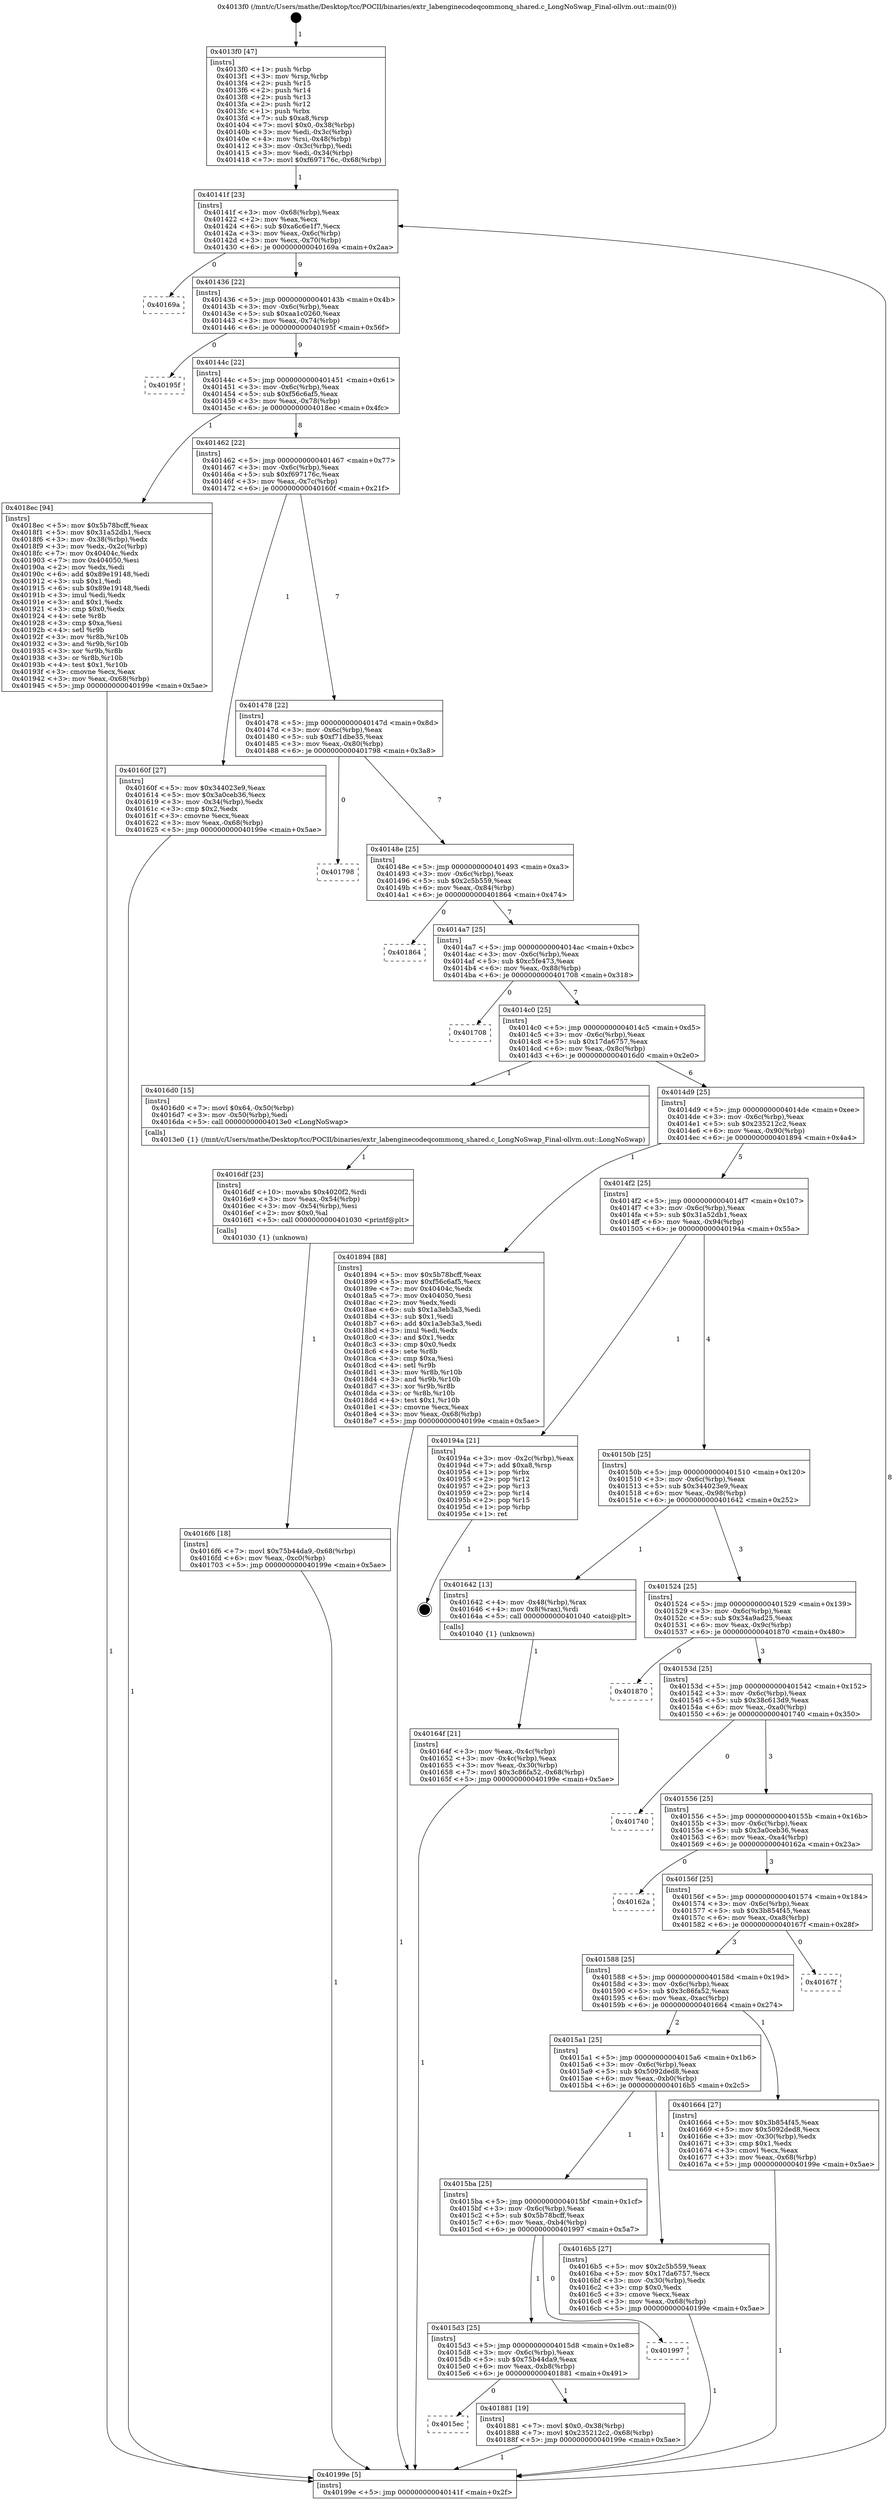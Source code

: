 digraph "0x4013f0" {
  label = "0x4013f0 (/mnt/c/Users/mathe/Desktop/tcc/POCII/binaries/extr_labenginecodeqcommonq_shared.c_LongNoSwap_Final-ollvm.out::main(0))"
  labelloc = "t"
  node[shape=record]

  Entry [label="",width=0.3,height=0.3,shape=circle,fillcolor=black,style=filled]
  "0x40141f" [label="{
     0x40141f [23]\l
     | [instrs]\l
     &nbsp;&nbsp;0x40141f \<+3\>: mov -0x68(%rbp),%eax\l
     &nbsp;&nbsp;0x401422 \<+2\>: mov %eax,%ecx\l
     &nbsp;&nbsp;0x401424 \<+6\>: sub $0xa6c6e1f7,%ecx\l
     &nbsp;&nbsp;0x40142a \<+3\>: mov %eax,-0x6c(%rbp)\l
     &nbsp;&nbsp;0x40142d \<+3\>: mov %ecx,-0x70(%rbp)\l
     &nbsp;&nbsp;0x401430 \<+6\>: je 000000000040169a \<main+0x2aa\>\l
  }"]
  "0x40169a" [label="{
     0x40169a\l
  }", style=dashed]
  "0x401436" [label="{
     0x401436 [22]\l
     | [instrs]\l
     &nbsp;&nbsp;0x401436 \<+5\>: jmp 000000000040143b \<main+0x4b\>\l
     &nbsp;&nbsp;0x40143b \<+3\>: mov -0x6c(%rbp),%eax\l
     &nbsp;&nbsp;0x40143e \<+5\>: sub $0xaa1c0260,%eax\l
     &nbsp;&nbsp;0x401443 \<+3\>: mov %eax,-0x74(%rbp)\l
     &nbsp;&nbsp;0x401446 \<+6\>: je 000000000040195f \<main+0x56f\>\l
  }"]
  Exit [label="",width=0.3,height=0.3,shape=circle,fillcolor=black,style=filled,peripheries=2]
  "0x40195f" [label="{
     0x40195f\l
  }", style=dashed]
  "0x40144c" [label="{
     0x40144c [22]\l
     | [instrs]\l
     &nbsp;&nbsp;0x40144c \<+5\>: jmp 0000000000401451 \<main+0x61\>\l
     &nbsp;&nbsp;0x401451 \<+3\>: mov -0x6c(%rbp),%eax\l
     &nbsp;&nbsp;0x401454 \<+5\>: sub $0xf56c6af5,%eax\l
     &nbsp;&nbsp;0x401459 \<+3\>: mov %eax,-0x78(%rbp)\l
     &nbsp;&nbsp;0x40145c \<+6\>: je 00000000004018ec \<main+0x4fc\>\l
  }"]
  "0x4015ec" [label="{
     0x4015ec\l
  }", style=dashed]
  "0x4018ec" [label="{
     0x4018ec [94]\l
     | [instrs]\l
     &nbsp;&nbsp;0x4018ec \<+5\>: mov $0x5b78bcff,%eax\l
     &nbsp;&nbsp;0x4018f1 \<+5\>: mov $0x31a52db1,%ecx\l
     &nbsp;&nbsp;0x4018f6 \<+3\>: mov -0x38(%rbp),%edx\l
     &nbsp;&nbsp;0x4018f9 \<+3\>: mov %edx,-0x2c(%rbp)\l
     &nbsp;&nbsp;0x4018fc \<+7\>: mov 0x40404c,%edx\l
     &nbsp;&nbsp;0x401903 \<+7\>: mov 0x404050,%esi\l
     &nbsp;&nbsp;0x40190a \<+2\>: mov %edx,%edi\l
     &nbsp;&nbsp;0x40190c \<+6\>: add $0x89e19148,%edi\l
     &nbsp;&nbsp;0x401912 \<+3\>: sub $0x1,%edi\l
     &nbsp;&nbsp;0x401915 \<+6\>: sub $0x89e19148,%edi\l
     &nbsp;&nbsp;0x40191b \<+3\>: imul %edi,%edx\l
     &nbsp;&nbsp;0x40191e \<+3\>: and $0x1,%edx\l
     &nbsp;&nbsp;0x401921 \<+3\>: cmp $0x0,%edx\l
     &nbsp;&nbsp;0x401924 \<+4\>: sete %r8b\l
     &nbsp;&nbsp;0x401928 \<+3\>: cmp $0xa,%esi\l
     &nbsp;&nbsp;0x40192b \<+4\>: setl %r9b\l
     &nbsp;&nbsp;0x40192f \<+3\>: mov %r8b,%r10b\l
     &nbsp;&nbsp;0x401932 \<+3\>: and %r9b,%r10b\l
     &nbsp;&nbsp;0x401935 \<+3\>: xor %r9b,%r8b\l
     &nbsp;&nbsp;0x401938 \<+3\>: or %r8b,%r10b\l
     &nbsp;&nbsp;0x40193b \<+4\>: test $0x1,%r10b\l
     &nbsp;&nbsp;0x40193f \<+3\>: cmovne %ecx,%eax\l
     &nbsp;&nbsp;0x401942 \<+3\>: mov %eax,-0x68(%rbp)\l
     &nbsp;&nbsp;0x401945 \<+5\>: jmp 000000000040199e \<main+0x5ae\>\l
  }"]
  "0x401462" [label="{
     0x401462 [22]\l
     | [instrs]\l
     &nbsp;&nbsp;0x401462 \<+5\>: jmp 0000000000401467 \<main+0x77\>\l
     &nbsp;&nbsp;0x401467 \<+3\>: mov -0x6c(%rbp),%eax\l
     &nbsp;&nbsp;0x40146a \<+5\>: sub $0xf697176c,%eax\l
     &nbsp;&nbsp;0x40146f \<+3\>: mov %eax,-0x7c(%rbp)\l
     &nbsp;&nbsp;0x401472 \<+6\>: je 000000000040160f \<main+0x21f\>\l
  }"]
  "0x401881" [label="{
     0x401881 [19]\l
     | [instrs]\l
     &nbsp;&nbsp;0x401881 \<+7\>: movl $0x0,-0x38(%rbp)\l
     &nbsp;&nbsp;0x401888 \<+7\>: movl $0x235212c2,-0x68(%rbp)\l
     &nbsp;&nbsp;0x40188f \<+5\>: jmp 000000000040199e \<main+0x5ae\>\l
  }"]
  "0x40160f" [label="{
     0x40160f [27]\l
     | [instrs]\l
     &nbsp;&nbsp;0x40160f \<+5\>: mov $0x344023e9,%eax\l
     &nbsp;&nbsp;0x401614 \<+5\>: mov $0x3a0ceb36,%ecx\l
     &nbsp;&nbsp;0x401619 \<+3\>: mov -0x34(%rbp),%edx\l
     &nbsp;&nbsp;0x40161c \<+3\>: cmp $0x2,%edx\l
     &nbsp;&nbsp;0x40161f \<+3\>: cmovne %ecx,%eax\l
     &nbsp;&nbsp;0x401622 \<+3\>: mov %eax,-0x68(%rbp)\l
     &nbsp;&nbsp;0x401625 \<+5\>: jmp 000000000040199e \<main+0x5ae\>\l
  }"]
  "0x401478" [label="{
     0x401478 [22]\l
     | [instrs]\l
     &nbsp;&nbsp;0x401478 \<+5\>: jmp 000000000040147d \<main+0x8d\>\l
     &nbsp;&nbsp;0x40147d \<+3\>: mov -0x6c(%rbp),%eax\l
     &nbsp;&nbsp;0x401480 \<+5\>: sub $0xf71dbe35,%eax\l
     &nbsp;&nbsp;0x401485 \<+3\>: mov %eax,-0x80(%rbp)\l
     &nbsp;&nbsp;0x401488 \<+6\>: je 0000000000401798 \<main+0x3a8\>\l
  }"]
  "0x40199e" [label="{
     0x40199e [5]\l
     | [instrs]\l
     &nbsp;&nbsp;0x40199e \<+5\>: jmp 000000000040141f \<main+0x2f\>\l
  }"]
  "0x4013f0" [label="{
     0x4013f0 [47]\l
     | [instrs]\l
     &nbsp;&nbsp;0x4013f0 \<+1\>: push %rbp\l
     &nbsp;&nbsp;0x4013f1 \<+3\>: mov %rsp,%rbp\l
     &nbsp;&nbsp;0x4013f4 \<+2\>: push %r15\l
     &nbsp;&nbsp;0x4013f6 \<+2\>: push %r14\l
     &nbsp;&nbsp;0x4013f8 \<+2\>: push %r13\l
     &nbsp;&nbsp;0x4013fa \<+2\>: push %r12\l
     &nbsp;&nbsp;0x4013fc \<+1\>: push %rbx\l
     &nbsp;&nbsp;0x4013fd \<+7\>: sub $0xa8,%rsp\l
     &nbsp;&nbsp;0x401404 \<+7\>: movl $0x0,-0x38(%rbp)\l
     &nbsp;&nbsp;0x40140b \<+3\>: mov %edi,-0x3c(%rbp)\l
     &nbsp;&nbsp;0x40140e \<+4\>: mov %rsi,-0x48(%rbp)\l
     &nbsp;&nbsp;0x401412 \<+3\>: mov -0x3c(%rbp),%edi\l
     &nbsp;&nbsp;0x401415 \<+3\>: mov %edi,-0x34(%rbp)\l
     &nbsp;&nbsp;0x401418 \<+7\>: movl $0xf697176c,-0x68(%rbp)\l
  }"]
  "0x4015d3" [label="{
     0x4015d3 [25]\l
     | [instrs]\l
     &nbsp;&nbsp;0x4015d3 \<+5\>: jmp 00000000004015d8 \<main+0x1e8\>\l
     &nbsp;&nbsp;0x4015d8 \<+3\>: mov -0x6c(%rbp),%eax\l
     &nbsp;&nbsp;0x4015db \<+5\>: sub $0x75b44da9,%eax\l
     &nbsp;&nbsp;0x4015e0 \<+6\>: mov %eax,-0xb8(%rbp)\l
     &nbsp;&nbsp;0x4015e6 \<+6\>: je 0000000000401881 \<main+0x491\>\l
  }"]
  "0x401798" [label="{
     0x401798\l
  }", style=dashed]
  "0x40148e" [label="{
     0x40148e [25]\l
     | [instrs]\l
     &nbsp;&nbsp;0x40148e \<+5\>: jmp 0000000000401493 \<main+0xa3\>\l
     &nbsp;&nbsp;0x401493 \<+3\>: mov -0x6c(%rbp),%eax\l
     &nbsp;&nbsp;0x401496 \<+5\>: sub $0x2c5b559,%eax\l
     &nbsp;&nbsp;0x40149b \<+6\>: mov %eax,-0x84(%rbp)\l
     &nbsp;&nbsp;0x4014a1 \<+6\>: je 0000000000401864 \<main+0x474\>\l
  }"]
  "0x401997" [label="{
     0x401997\l
  }", style=dashed]
  "0x401864" [label="{
     0x401864\l
  }", style=dashed]
  "0x4014a7" [label="{
     0x4014a7 [25]\l
     | [instrs]\l
     &nbsp;&nbsp;0x4014a7 \<+5\>: jmp 00000000004014ac \<main+0xbc\>\l
     &nbsp;&nbsp;0x4014ac \<+3\>: mov -0x6c(%rbp),%eax\l
     &nbsp;&nbsp;0x4014af \<+5\>: sub $0xc5fe473,%eax\l
     &nbsp;&nbsp;0x4014b4 \<+6\>: mov %eax,-0x88(%rbp)\l
     &nbsp;&nbsp;0x4014ba \<+6\>: je 0000000000401708 \<main+0x318\>\l
  }"]
  "0x4016f6" [label="{
     0x4016f6 [18]\l
     | [instrs]\l
     &nbsp;&nbsp;0x4016f6 \<+7\>: movl $0x75b44da9,-0x68(%rbp)\l
     &nbsp;&nbsp;0x4016fd \<+6\>: mov %eax,-0xc0(%rbp)\l
     &nbsp;&nbsp;0x401703 \<+5\>: jmp 000000000040199e \<main+0x5ae\>\l
  }"]
  "0x401708" [label="{
     0x401708\l
  }", style=dashed]
  "0x4014c0" [label="{
     0x4014c0 [25]\l
     | [instrs]\l
     &nbsp;&nbsp;0x4014c0 \<+5\>: jmp 00000000004014c5 \<main+0xd5\>\l
     &nbsp;&nbsp;0x4014c5 \<+3\>: mov -0x6c(%rbp),%eax\l
     &nbsp;&nbsp;0x4014c8 \<+5\>: sub $0x17da6757,%eax\l
     &nbsp;&nbsp;0x4014cd \<+6\>: mov %eax,-0x8c(%rbp)\l
     &nbsp;&nbsp;0x4014d3 \<+6\>: je 00000000004016d0 \<main+0x2e0\>\l
  }"]
  "0x4016df" [label="{
     0x4016df [23]\l
     | [instrs]\l
     &nbsp;&nbsp;0x4016df \<+10\>: movabs $0x4020f2,%rdi\l
     &nbsp;&nbsp;0x4016e9 \<+3\>: mov %eax,-0x54(%rbp)\l
     &nbsp;&nbsp;0x4016ec \<+3\>: mov -0x54(%rbp),%esi\l
     &nbsp;&nbsp;0x4016ef \<+2\>: mov $0x0,%al\l
     &nbsp;&nbsp;0x4016f1 \<+5\>: call 0000000000401030 \<printf@plt\>\l
     | [calls]\l
     &nbsp;&nbsp;0x401030 \{1\} (unknown)\l
  }"]
  "0x4016d0" [label="{
     0x4016d0 [15]\l
     | [instrs]\l
     &nbsp;&nbsp;0x4016d0 \<+7\>: movl $0x64,-0x50(%rbp)\l
     &nbsp;&nbsp;0x4016d7 \<+3\>: mov -0x50(%rbp),%edi\l
     &nbsp;&nbsp;0x4016da \<+5\>: call 00000000004013e0 \<LongNoSwap\>\l
     | [calls]\l
     &nbsp;&nbsp;0x4013e0 \{1\} (/mnt/c/Users/mathe/Desktop/tcc/POCII/binaries/extr_labenginecodeqcommonq_shared.c_LongNoSwap_Final-ollvm.out::LongNoSwap)\l
  }"]
  "0x4014d9" [label="{
     0x4014d9 [25]\l
     | [instrs]\l
     &nbsp;&nbsp;0x4014d9 \<+5\>: jmp 00000000004014de \<main+0xee\>\l
     &nbsp;&nbsp;0x4014de \<+3\>: mov -0x6c(%rbp),%eax\l
     &nbsp;&nbsp;0x4014e1 \<+5\>: sub $0x235212c2,%eax\l
     &nbsp;&nbsp;0x4014e6 \<+6\>: mov %eax,-0x90(%rbp)\l
     &nbsp;&nbsp;0x4014ec \<+6\>: je 0000000000401894 \<main+0x4a4\>\l
  }"]
  "0x4015ba" [label="{
     0x4015ba [25]\l
     | [instrs]\l
     &nbsp;&nbsp;0x4015ba \<+5\>: jmp 00000000004015bf \<main+0x1cf\>\l
     &nbsp;&nbsp;0x4015bf \<+3\>: mov -0x6c(%rbp),%eax\l
     &nbsp;&nbsp;0x4015c2 \<+5\>: sub $0x5b78bcff,%eax\l
     &nbsp;&nbsp;0x4015c7 \<+6\>: mov %eax,-0xb4(%rbp)\l
     &nbsp;&nbsp;0x4015cd \<+6\>: je 0000000000401997 \<main+0x5a7\>\l
  }"]
  "0x401894" [label="{
     0x401894 [88]\l
     | [instrs]\l
     &nbsp;&nbsp;0x401894 \<+5\>: mov $0x5b78bcff,%eax\l
     &nbsp;&nbsp;0x401899 \<+5\>: mov $0xf56c6af5,%ecx\l
     &nbsp;&nbsp;0x40189e \<+7\>: mov 0x40404c,%edx\l
     &nbsp;&nbsp;0x4018a5 \<+7\>: mov 0x404050,%esi\l
     &nbsp;&nbsp;0x4018ac \<+2\>: mov %edx,%edi\l
     &nbsp;&nbsp;0x4018ae \<+6\>: sub $0x1a3eb3a3,%edi\l
     &nbsp;&nbsp;0x4018b4 \<+3\>: sub $0x1,%edi\l
     &nbsp;&nbsp;0x4018b7 \<+6\>: add $0x1a3eb3a3,%edi\l
     &nbsp;&nbsp;0x4018bd \<+3\>: imul %edi,%edx\l
     &nbsp;&nbsp;0x4018c0 \<+3\>: and $0x1,%edx\l
     &nbsp;&nbsp;0x4018c3 \<+3\>: cmp $0x0,%edx\l
     &nbsp;&nbsp;0x4018c6 \<+4\>: sete %r8b\l
     &nbsp;&nbsp;0x4018ca \<+3\>: cmp $0xa,%esi\l
     &nbsp;&nbsp;0x4018cd \<+4\>: setl %r9b\l
     &nbsp;&nbsp;0x4018d1 \<+3\>: mov %r8b,%r10b\l
     &nbsp;&nbsp;0x4018d4 \<+3\>: and %r9b,%r10b\l
     &nbsp;&nbsp;0x4018d7 \<+3\>: xor %r9b,%r8b\l
     &nbsp;&nbsp;0x4018da \<+3\>: or %r8b,%r10b\l
     &nbsp;&nbsp;0x4018dd \<+4\>: test $0x1,%r10b\l
     &nbsp;&nbsp;0x4018e1 \<+3\>: cmovne %ecx,%eax\l
     &nbsp;&nbsp;0x4018e4 \<+3\>: mov %eax,-0x68(%rbp)\l
     &nbsp;&nbsp;0x4018e7 \<+5\>: jmp 000000000040199e \<main+0x5ae\>\l
  }"]
  "0x4014f2" [label="{
     0x4014f2 [25]\l
     | [instrs]\l
     &nbsp;&nbsp;0x4014f2 \<+5\>: jmp 00000000004014f7 \<main+0x107\>\l
     &nbsp;&nbsp;0x4014f7 \<+3\>: mov -0x6c(%rbp),%eax\l
     &nbsp;&nbsp;0x4014fa \<+5\>: sub $0x31a52db1,%eax\l
     &nbsp;&nbsp;0x4014ff \<+6\>: mov %eax,-0x94(%rbp)\l
     &nbsp;&nbsp;0x401505 \<+6\>: je 000000000040194a \<main+0x55a\>\l
  }"]
  "0x4016b5" [label="{
     0x4016b5 [27]\l
     | [instrs]\l
     &nbsp;&nbsp;0x4016b5 \<+5\>: mov $0x2c5b559,%eax\l
     &nbsp;&nbsp;0x4016ba \<+5\>: mov $0x17da6757,%ecx\l
     &nbsp;&nbsp;0x4016bf \<+3\>: mov -0x30(%rbp),%edx\l
     &nbsp;&nbsp;0x4016c2 \<+3\>: cmp $0x0,%edx\l
     &nbsp;&nbsp;0x4016c5 \<+3\>: cmove %ecx,%eax\l
     &nbsp;&nbsp;0x4016c8 \<+3\>: mov %eax,-0x68(%rbp)\l
     &nbsp;&nbsp;0x4016cb \<+5\>: jmp 000000000040199e \<main+0x5ae\>\l
  }"]
  "0x40194a" [label="{
     0x40194a [21]\l
     | [instrs]\l
     &nbsp;&nbsp;0x40194a \<+3\>: mov -0x2c(%rbp),%eax\l
     &nbsp;&nbsp;0x40194d \<+7\>: add $0xa8,%rsp\l
     &nbsp;&nbsp;0x401954 \<+1\>: pop %rbx\l
     &nbsp;&nbsp;0x401955 \<+2\>: pop %r12\l
     &nbsp;&nbsp;0x401957 \<+2\>: pop %r13\l
     &nbsp;&nbsp;0x401959 \<+2\>: pop %r14\l
     &nbsp;&nbsp;0x40195b \<+2\>: pop %r15\l
     &nbsp;&nbsp;0x40195d \<+1\>: pop %rbp\l
     &nbsp;&nbsp;0x40195e \<+1\>: ret\l
  }"]
  "0x40150b" [label="{
     0x40150b [25]\l
     | [instrs]\l
     &nbsp;&nbsp;0x40150b \<+5\>: jmp 0000000000401510 \<main+0x120\>\l
     &nbsp;&nbsp;0x401510 \<+3\>: mov -0x6c(%rbp),%eax\l
     &nbsp;&nbsp;0x401513 \<+5\>: sub $0x344023e9,%eax\l
     &nbsp;&nbsp;0x401518 \<+6\>: mov %eax,-0x98(%rbp)\l
     &nbsp;&nbsp;0x40151e \<+6\>: je 0000000000401642 \<main+0x252\>\l
  }"]
  "0x4015a1" [label="{
     0x4015a1 [25]\l
     | [instrs]\l
     &nbsp;&nbsp;0x4015a1 \<+5\>: jmp 00000000004015a6 \<main+0x1b6\>\l
     &nbsp;&nbsp;0x4015a6 \<+3\>: mov -0x6c(%rbp),%eax\l
     &nbsp;&nbsp;0x4015a9 \<+5\>: sub $0x5092ded8,%eax\l
     &nbsp;&nbsp;0x4015ae \<+6\>: mov %eax,-0xb0(%rbp)\l
     &nbsp;&nbsp;0x4015b4 \<+6\>: je 00000000004016b5 \<main+0x2c5\>\l
  }"]
  "0x401642" [label="{
     0x401642 [13]\l
     | [instrs]\l
     &nbsp;&nbsp;0x401642 \<+4\>: mov -0x48(%rbp),%rax\l
     &nbsp;&nbsp;0x401646 \<+4\>: mov 0x8(%rax),%rdi\l
     &nbsp;&nbsp;0x40164a \<+5\>: call 0000000000401040 \<atoi@plt\>\l
     | [calls]\l
     &nbsp;&nbsp;0x401040 \{1\} (unknown)\l
  }"]
  "0x401524" [label="{
     0x401524 [25]\l
     | [instrs]\l
     &nbsp;&nbsp;0x401524 \<+5\>: jmp 0000000000401529 \<main+0x139\>\l
     &nbsp;&nbsp;0x401529 \<+3\>: mov -0x6c(%rbp),%eax\l
     &nbsp;&nbsp;0x40152c \<+5\>: sub $0x34a9ad25,%eax\l
     &nbsp;&nbsp;0x401531 \<+6\>: mov %eax,-0x9c(%rbp)\l
     &nbsp;&nbsp;0x401537 \<+6\>: je 0000000000401870 \<main+0x480\>\l
  }"]
  "0x40164f" [label="{
     0x40164f [21]\l
     | [instrs]\l
     &nbsp;&nbsp;0x40164f \<+3\>: mov %eax,-0x4c(%rbp)\l
     &nbsp;&nbsp;0x401652 \<+3\>: mov -0x4c(%rbp),%eax\l
     &nbsp;&nbsp;0x401655 \<+3\>: mov %eax,-0x30(%rbp)\l
     &nbsp;&nbsp;0x401658 \<+7\>: movl $0x3c86fa52,-0x68(%rbp)\l
     &nbsp;&nbsp;0x40165f \<+5\>: jmp 000000000040199e \<main+0x5ae\>\l
  }"]
  "0x401664" [label="{
     0x401664 [27]\l
     | [instrs]\l
     &nbsp;&nbsp;0x401664 \<+5\>: mov $0x3b854f45,%eax\l
     &nbsp;&nbsp;0x401669 \<+5\>: mov $0x5092ded8,%ecx\l
     &nbsp;&nbsp;0x40166e \<+3\>: mov -0x30(%rbp),%edx\l
     &nbsp;&nbsp;0x401671 \<+3\>: cmp $0x1,%edx\l
     &nbsp;&nbsp;0x401674 \<+3\>: cmovl %ecx,%eax\l
     &nbsp;&nbsp;0x401677 \<+3\>: mov %eax,-0x68(%rbp)\l
     &nbsp;&nbsp;0x40167a \<+5\>: jmp 000000000040199e \<main+0x5ae\>\l
  }"]
  "0x401870" [label="{
     0x401870\l
  }", style=dashed]
  "0x40153d" [label="{
     0x40153d [25]\l
     | [instrs]\l
     &nbsp;&nbsp;0x40153d \<+5\>: jmp 0000000000401542 \<main+0x152\>\l
     &nbsp;&nbsp;0x401542 \<+3\>: mov -0x6c(%rbp),%eax\l
     &nbsp;&nbsp;0x401545 \<+5\>: sub $0x38c613d9,%eax\l
     &nbsp;&nbsp;0x40154a \<+6\>: mov %eax,-0xa0(%rbp)\l
     &nbsp;&nbsp;0x401550 \<+6\>: je 0000000000401740 \<main+0x350\>\l
  }"]
  "0x401588" [label="{
     0x401588 [25]\l
     | [instrs]\l
     &nbsp;&nbsp;0x401588 \<+5\>: jmp 000000000040158d \<main+0x19d\>\l
     &nbsp;&nbsp;0x40158d \<+3\>: mov -0x6c(%rbp),%eax\l
     &nbsp;&nbsp;0x401590 \<+5\>: sub $0x3c86fa52,%eax\l
     &nbsp;&nbsp;0x401595 \<+6\>: mov %eax,-0xac(%rbp)\l
     &nbsp;&nbsp;0x40159b \<+6\>: je 0000000000401664 \<main+0x274\>\l
  }"]
  "0x401740" [label="{
     0x401740\l
  }", style=dashed]
  "0x401556" [label="{
     0x401556 [25]\l
     | [instrs]\l
     &nbsp;&nbsp;0x401556 \<+5\>: jmp 000000000040155b \<main+0x16b\>\l
     &nbsp;&nbsp;0x40155b \<+3\>: mov -0x6c(%rbp),%eax\l
     &nbsp;&nbsp;0x40155e \<+5\>: sub $0x3a0ceb36,%eax\l
     &nbsp;&nbsp;0x401563 \<+6\>: mov %eax,-0xa4(%rbp)\l
     &nbsp;&nbsp;0x401569 \<+6\>: je 000000000040162a \<main+0x23a\>\l
  }"]
  "0x40167f" [label="{
     0x40167f\l
  }", style=dashed]
  "0x40162a" [label="{
     0x40162a\l
  }", style=dashed]
  "0x40156f" [label="{
     0x40156f [25]\l
     | [instrs]\l
     &nbsp;&nbsp;0x40156f \<+5\>: jmp 0000000000401574 \<main+0x184\>\l
     &nbsp;&nbsp;0x401574 \<+3\>: mov -0x6c(%rbp),%eax\l
     &nbsp;&nbsp;0x401577 \<+5\>: sub $0x3b854f45,%eax\l
     &nbsp;&nbsp;0x40157c \<+6\>: mov %eax,-0xa8(%rbp)\l
     &nbsp;&nbsp;0x401582 \<+6\>: je 000000000040167f \<main+0x28f\>\l
  }"]
  Entry -> "0x4013f0" [label=" 1"]
  "0x40141f" -> "0x40169a" [label=" 0"]
  "0x40141f" -> "0x401436" [label=" 9"]
  "0x40194a" -> Exit [label=" 1"]
  "0x401436" -> "0x40195f" [label=" 0"]
  "0x401436" -> "0x40144c" [label=" 9"]
  "0x4018ec" -> "0x40199e" [label=" 1"]
  "0x40144c" -> "0x4018ec" [label=" 1"]
  "0x40144c" -> "0x401462" [label=" 8"]
  "0x401894" -> "0x40199e" [label=" 1"]
  "0x401462" -> "0x40160f" [label=" 1"]
  "0x401462" -> "0x401478" [label=" 7"]
  "0x40160f" -> "0x40199e" [label=" 1"]
  "0x4013f0" -> "0x40141f" [label=" 1"]
  "0x40199e" -> "0x40141f" [label=" 8"]
  "0x401881" -> "0x40199e" [label=" 1"]
  "0x401478" -> "0x401798" [label=" 0"]
  "0x401478" -> "0x40148e" [label=" 7"]
  "0x4015d3" -> "0x401881" [label=" 1"]
  "0x40148e" -> "0x401864" [label=" 0"]
  "0x40148e" -> "0x4014a7" [label=" 7"]
  "0x4015d3" -> "0x4015ec" [label=" 0"]
  "0x4014a7" -> "0x401708" [label=" 0"]
  "0x4014a7" -> "0x4014c0" [label=" 7"]
  "0x4015ba" -> "0x401997" [label=" 0"]
  "0x4014c0" -> "0x4016d0" [label=" 1"]
  "0x4014c0" -> "0x4014d9" [label=" 6"]
  "0x4015ba" -> "0x4015d3" [label=" 1"]
  "0x4014d9" -> "0x401894" [label=" 1"]
  "0x4014d9" -> "0x4014f2" [label=" 5"]
  "0x4016f6" -> "0x40199e" [label=" 1"]
  "0x4014f2" -> "0x40194a" [label=" 1"]
  "0x4014f2" -> "0x40150b" [label=" 4"]
  "0x4016df" -> "0x4016f6" [label=" 1"]
  "0x40150b" -> "0x401642" [label=" 1"]
  "0x40150b" -> "0x401524" [label=" 3"]
  "0x401642" -> "0x40164f" [label=" 1"]
  "0x40164f" -> "0x40199e" [label=" 1"]
  "0x4016b5" -> "0x40199e" [label=" 1"]
  "0x401524" -> "0x401870" [label=" 0"]
  "0x401524" -> "0x40153d" [label=" 3"]
  "0x4015a1" -> "0x4015ba" [label=" 1"]
  "0x40153d" -> "0x401740" [label=" 0"]
  "0x40153d" -> "0x401556" [label=" 3"]
  "0x4016d0" -> "0x4016df" [label=" 1"]
  "0x401556" -> "0x40162a" [label=" 0"]
  "0x401556" -> "0x40156f" [label=" 3"]
  "0x401664" -> "0x40199e" [label=" 1"]
  "0x40156f" -> "0x40167f" [label=" 0"]
  "0x40156f" -> "0x401588" [label=" 3"]
  "0x4015a1" -> "0x4016b5" [label=" 1"]
  "0x401588" -> "0x401664" [label=" 1"]
  "0x401588" -> "0x4015a1" [label=" 2"]
}
